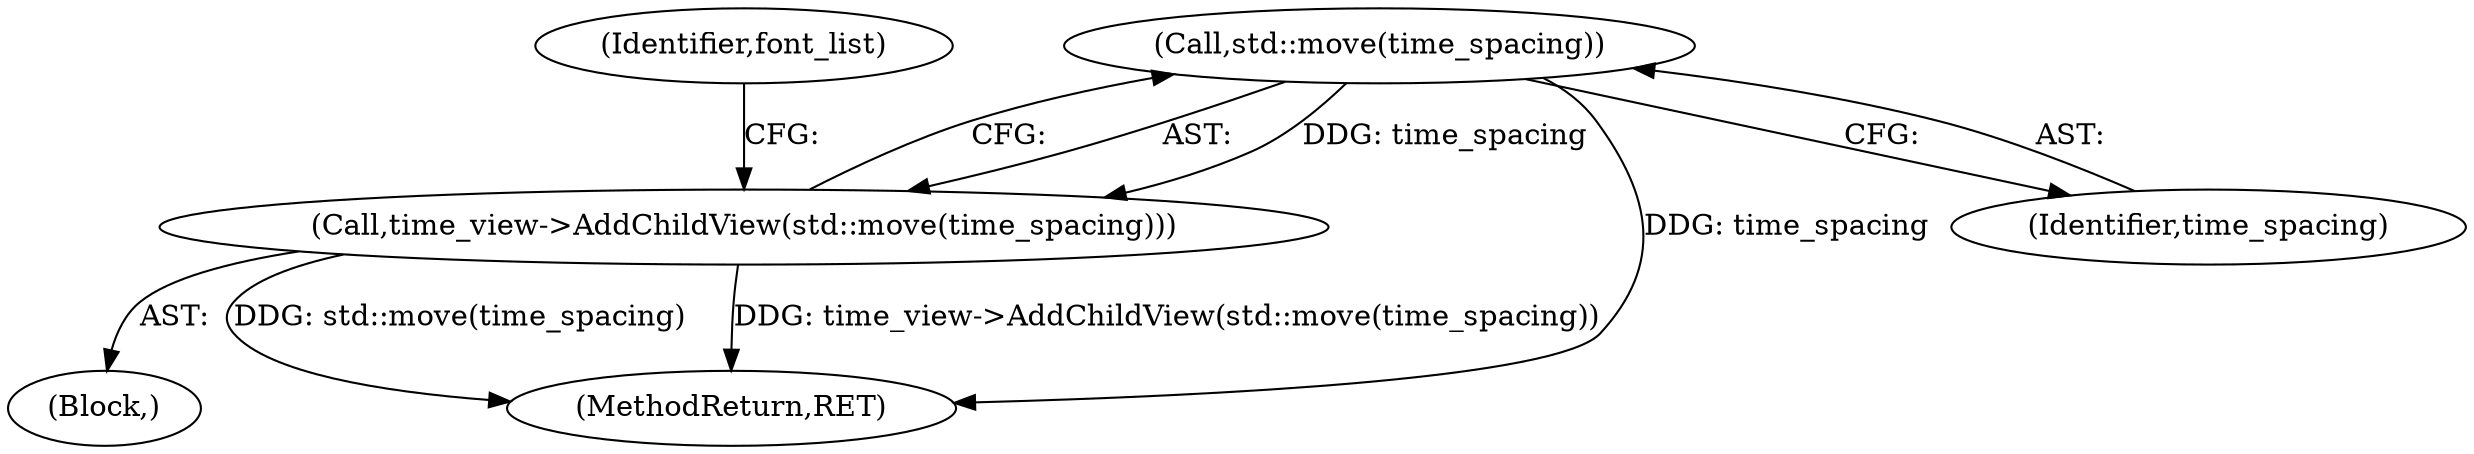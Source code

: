 digraph "0_Chrome_c25b198675380f713a56649c857b4367601d4a3d_8@API" {
"1000159" [label="(Call,std::move(time_spacing))"];
"1000158" [label="(Call,time_view->AddChildView(std::move(time_spacing)))"];
"1000159" [label="(Call,std::move(time_spacing))"];
"1000160" [label="(Identifier,time_spacing)"];
"1000162" [label="(Identifier,font_list)"];
"1000102" [label="(Block,)"];
"1000175" [label="(MethodReturn,RET)"];
"1000158" [label="(Call,time_view->AddChildView(std::move(time_spacing)))"];
"1000159" -> "1000158"  [label="AST: "];
"1000159" -> "1000160"  [label="CFG: "];
"1000160" -> "1000159"  [label="AST: "];
"1000158" -> "1000159"  [label="CFG: "];
"1000159" -> "1000175"  [label="DDG: time_spacing"];
"1000159" -> "1000158"  [label="DDG: time_spacing"];
"1000158" -> "1000102"  [label="AST: "];
"1000162" -> "1000158"  [label="CFG: "];
"1000158" -> "1000175"  [label="DDG: std::move(time_spacing)"];
"1000158" -> "1000175"  [label="DDG: time_view->AddChildView(std::move(time_spacing))"];
}
